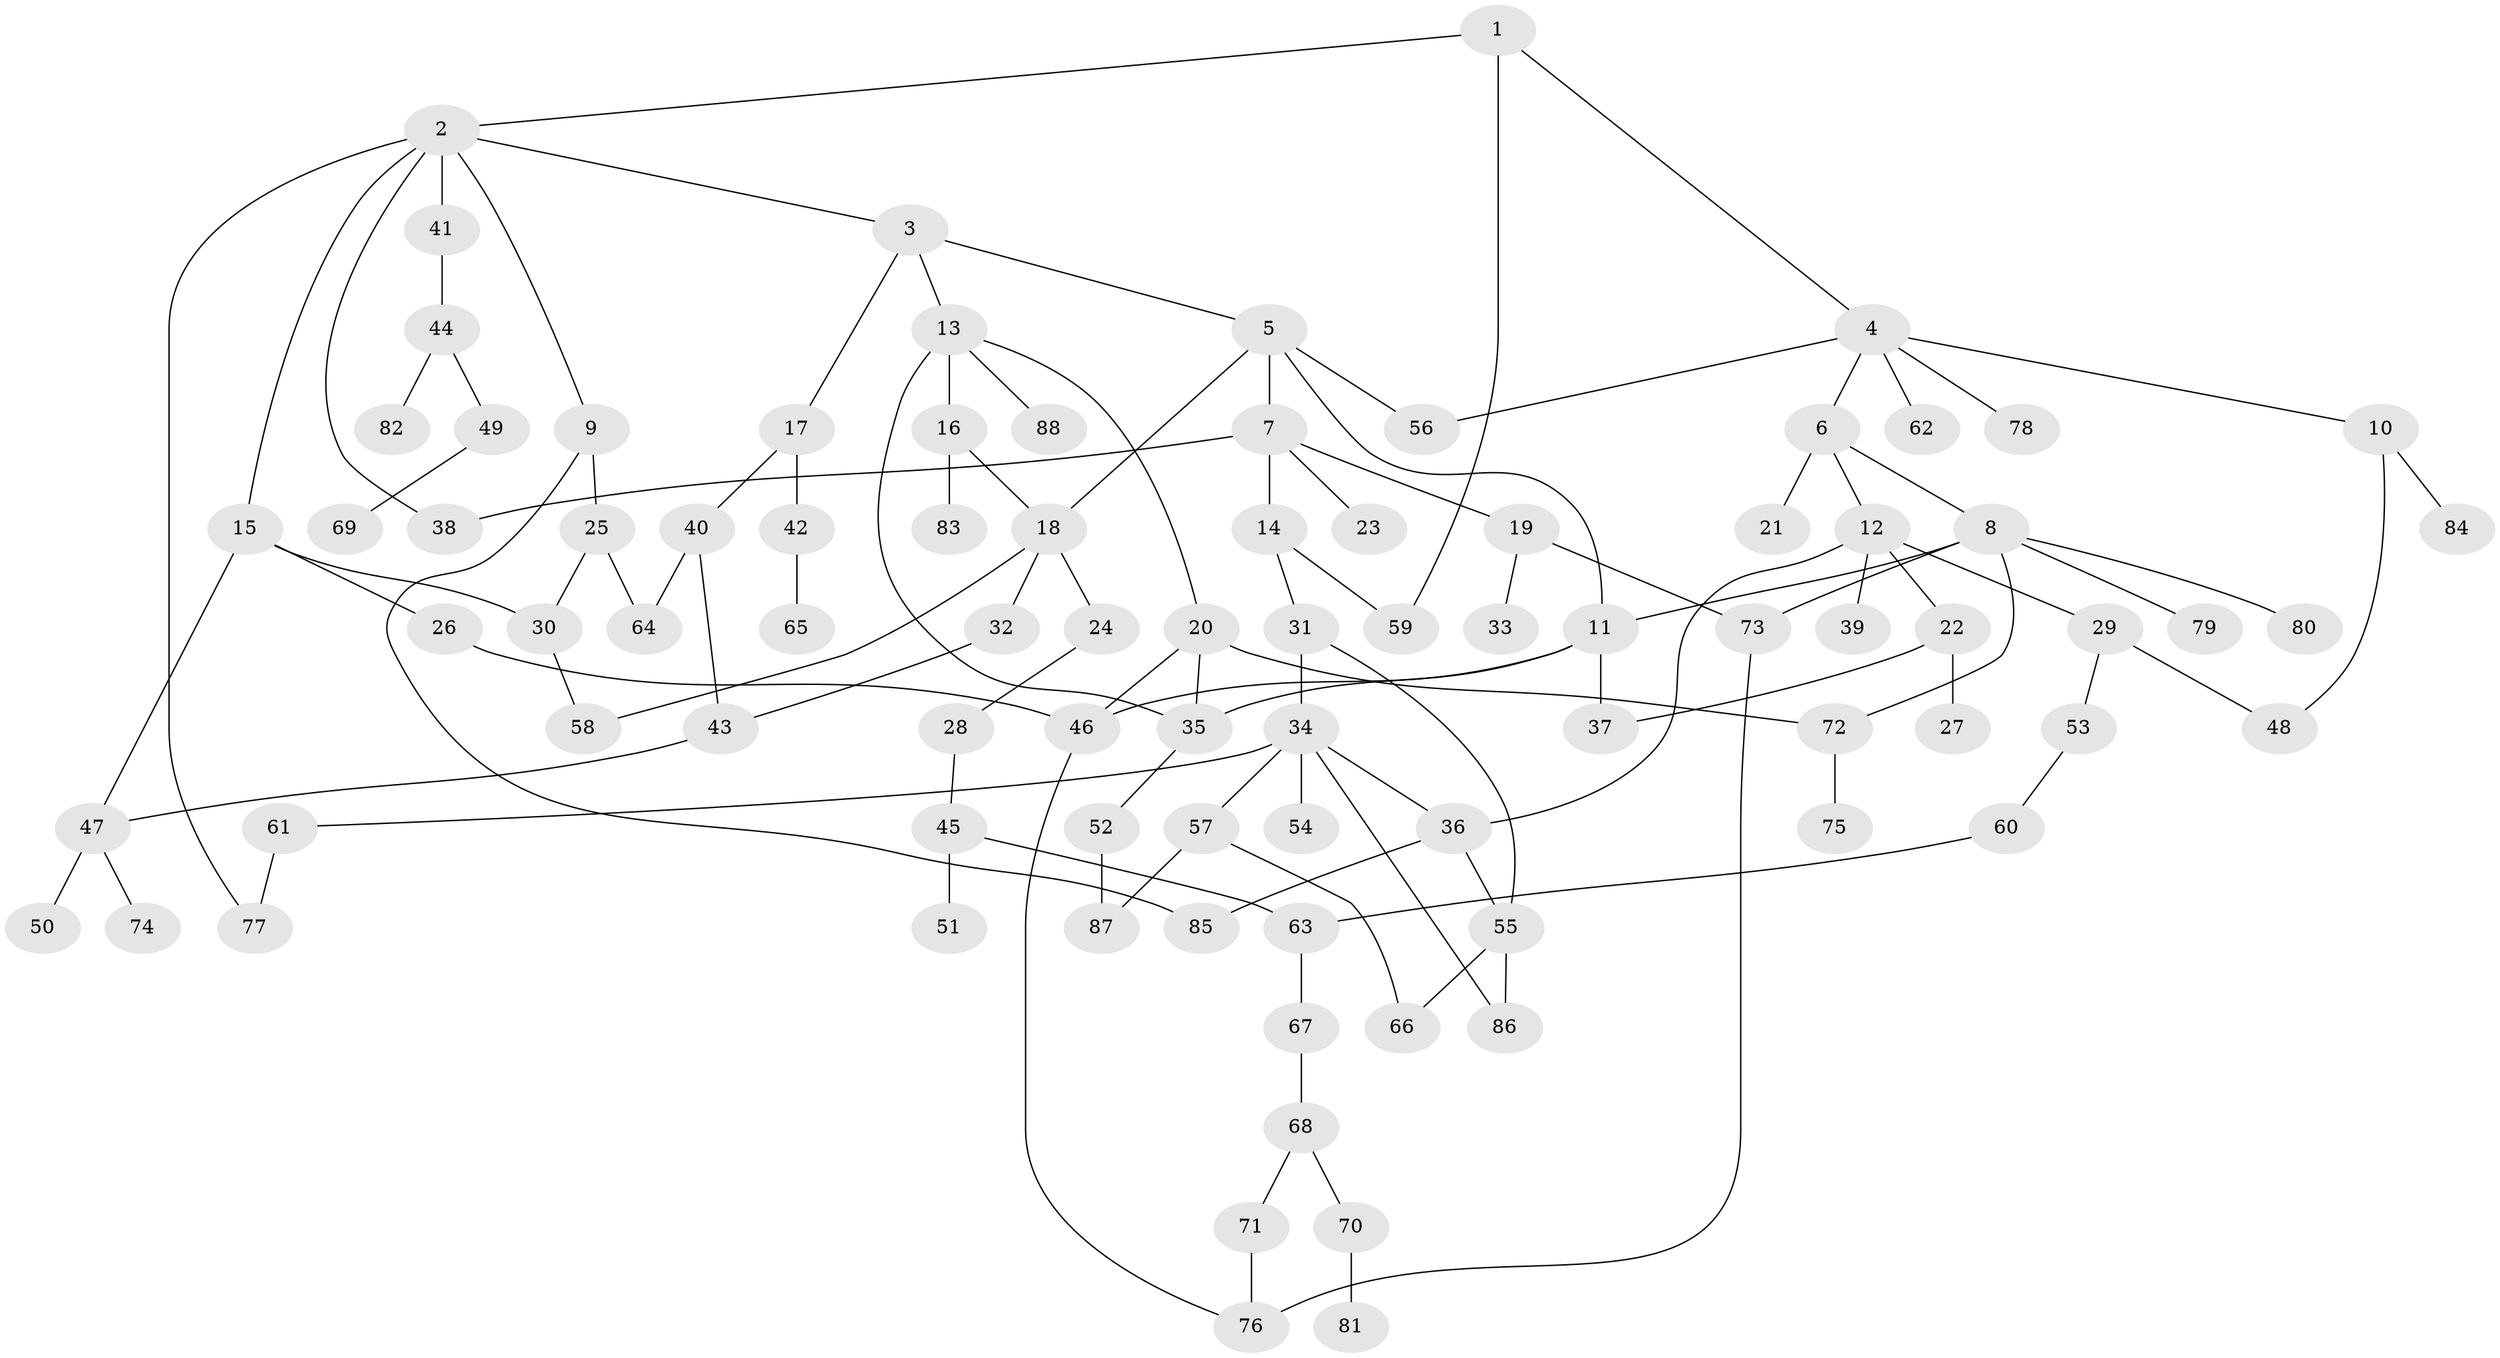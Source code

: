 // coarse degree distribution, {7: 0.05555555555555555, 5: 0.05555555555555555, 2: 0.3611111111111111, 4: 0.2222222222222222, 3: 0.19444444444444445, 8: 0.027777777777777776, 1: 0.08333333333333333}
// Generated by graph-tools (version 1.1) at 2025/36/03/04/25 23:36:07]
// undirected, 88 vertices, 115 edges
graph export_dot {
  node [color=gray90,style=filled];
  1;
  2;
  3;
  4;
  5;
  6;
  7;
  8;
  9;
  10;
  11;
  12;
  13;
  14;
  15;
  16;
  17;
  18;
  19;
  20;
  21;
  22;
  23;
  24;
  25;
  26;
  27;
  28;
  29;
  30;
  31;
  32;
  33;
  34;
  35;
  36;
  37;
  38;
  39;
  40;
  41;
  42;
  43;
  44;
  45;
  46;
  47;
  48;
  49;
  50;
  51;
  52;
  53;
  54;
  55;
  56;
  57;
  58;
  59;
  60;
  61;
  62;
  63;
  64;
  65;
  66;
  67;
  68;
  69;
  70;
  71;
  72;
  73;
  74;
  75;
  76;
  77;
  78;
  79;
  80;
  81;
  82;
  83;
  84;
  85;
  86;
  87;
  88;
  1 -- 2;
  1 -- 4;
  1 -- 59;
  2 -- 3;
  2 -- 9;
  2 -- 15;
  2 -- 38;
  2 -- 41;
  2 -- 77;
  3 -- 5;
  3 -- 13;
  3 -- 17;
  4 -- 6;
  4 -- 10;
  4 -- 62;
  4 -- 78;
  4 -- 56;
  5 -- 7;
  5 -- 18;
  5 -- 56;
  5 -- 11;
  6 -- 8;
  6 -- 12;
  6 -- 21;
  7 -- 14;
  7 -- 19;
  7 -- 23;
  7 -- 38;
  8 -- 11;
  8 -- 72;
  8 -- 79;
  8 -- 80;
  8 -- 73;
  9 -- 25;
  9 -- 85;
  10 -- 84;
  10 -- 48;
  11 -- 37;
  11 -- 35;
  11 -- 46;
  12 -- 22;
  12 -- 29;
  12 -- 39;
  12 -- 36;
  13 -- 16;
  13 -- 20;
  13 -- 35;
  13 -- 88;
  14 -- 31;
  14 -- 59;
  15 -- 26;
  15 -- 47;
  15 -- 30;
  16 -- 83;
  16 -- 18;
  17 -- 40;
  17 -- 42;
  18 -- 24;
  18 -- 32;
  18 -- 58;
  19 -- 33;
  19 -- 73;
  20 -- 46;
  20 -- 72;
  20 -- 35;
  22 -- 27;
  22 -- 37;
  24 -- 28;
  25 -- 30;
  25 -- 64;
  26 -- 46;
  28 -- 45;
  29 -- 48;
  29 -- 53;
  30 -- 58;
  31 -- 34;
  31 -- 55;
  32 -- 43;
  34 -- 36;
  34 -- 54;
  34 -- 57;
  34 -- 61;
  34 -- 86;
  35 -- 52;
  36 -- 55;
  36 -- 85;
  40 -- 43;
  40 -- 64;
  41 -- 44;
  42 -- 65;
  43 -- 47;
  44 -- 49;
  44 -- 82;
  45 -- 51;
  45 -- 63;
  46 -- 76;
  47 -- 50;
  47 -- 74;
  49 -- 69;
  52 -- 87;
  53 -- 60;
  55 -- 86;
  55 -- 66;
  57 -- 66;
  57 -- 87;
  60 -- 63;
  61 -- 77;
  63 -- 67;
  67 -- 68;
  68 -- 70;
  68 -- 71;
  70 -- 81;
  71 -- 76;
  72 -- 75;
  73 -- 76;
}

